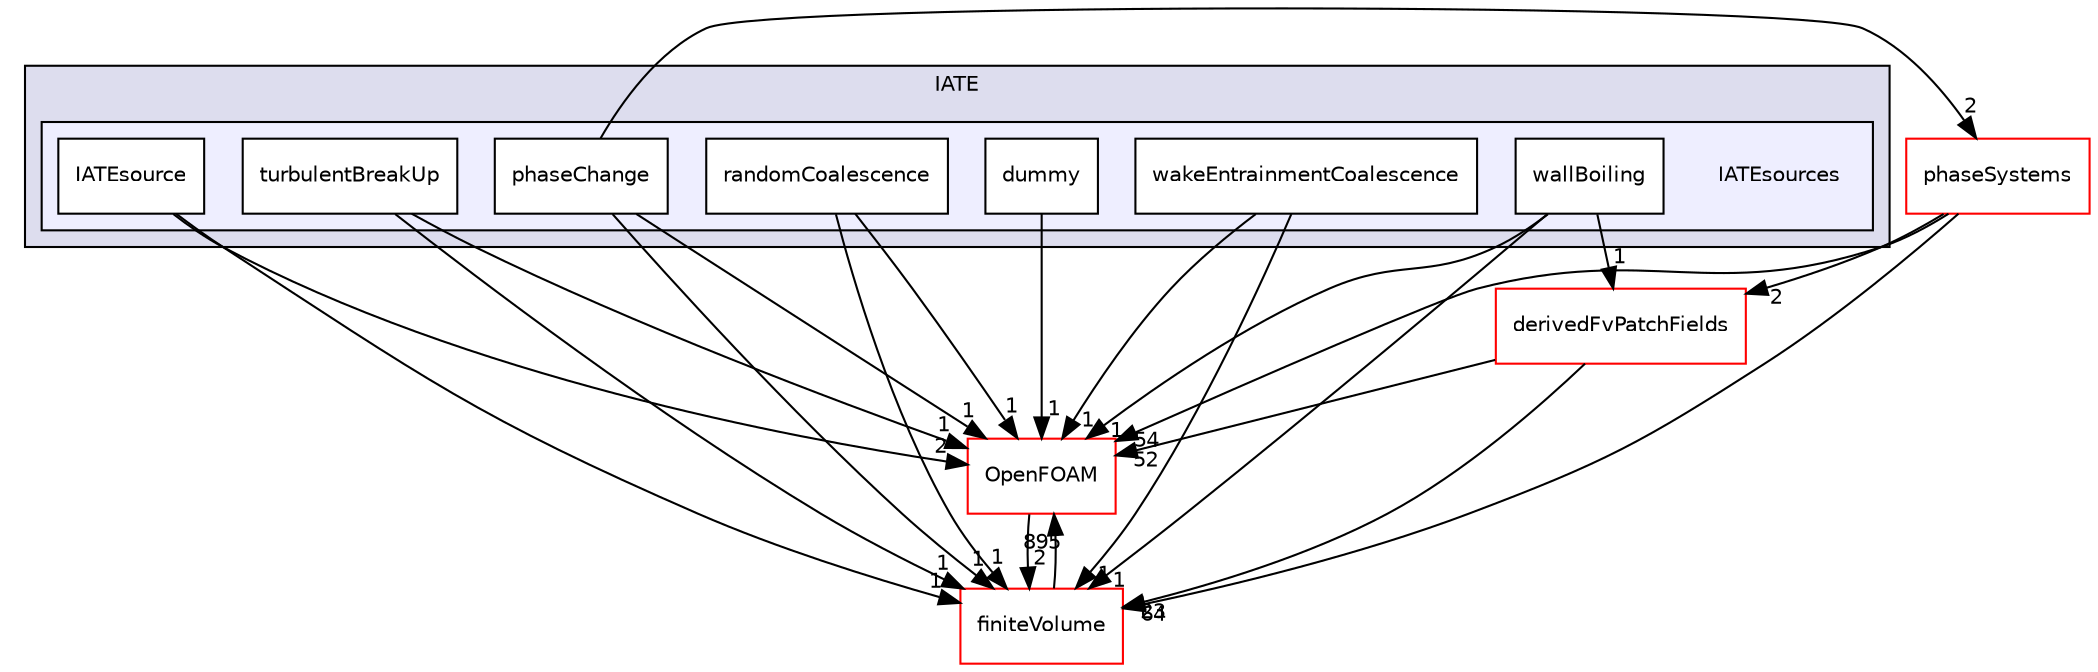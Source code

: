 digraph "src/phaseSystemModels/reactingEulerFoam/reactingTwoPhaseEulerFoam/twoPhaseSystem/diameterModels/IATE/IATEsources" {
  bgcolor=transparent;
  compound=true
  node [ fontsize="10", fontname="Helvetica"];
  edge [ labelfontsize="10", labelfontname="Helvetica"];
  subgraph clusterdir_4c717387333d633d47cbb1265b3bbfae {
    graph [ bgcolor="#ddddee", pencolor="black", label="IATE" fontname="Helvetica", fontsize="10", URL="dir_4c717387333d633d47cbb1265b3bbfae.html"]
  subgraph clusterdir_78411669d47b5e19928eafa1c2794fe4 {
    graph [ bgcolor="#eeeeff", pencolor="black", label="" URL="dir_78411669d47b5e19928eafa1c2794fe4.html"];
    dir_78411669d47b5e19928eafa1c2794fe4 [shape=plaintext label="IATEsources"];
    dir_4c1d91af01a9ddce04a65d0c38089e89 [shape=box label="dummy" color="black" fillcolor="white" style="filled" URL="dir_4c1d91af01a9ddce04a65d0c38089e89.html"];
    dir_85f6e315bc6f9f8776c8d4a414c613a6 [shape=box label="IATEsource" color="black" fillcolor="white" style="filled" URL="dir_85f6e315bc6f9f8776c8d4a414c613a6.html"];
    dir_24d444c47c60e0be217c24f66ac85ac4 [shape=box label="phaseChange" color="black" fillcolor="white" style="filled" URL="dir_24d444c47c60e0be217c24f66ac85ac4.html"];
    dir_f554adfd815c6dfede6cf2d2437a83f3 [shape=box label="randomCoalescence" color="black" fillcolor="white" style="filled" URL="dir_f554adfd815c6dfede6cf2d2437a83f3.html"];
    dir_24e0581183f54ff99b56a57e15bf8088 [shape=box label="turbulentBreakUp" color="black" fillcolor="white" style="filled" URL="dir_24e0581183f54ff99b56a57e15bf8088.html"];
    dir_e9b1211ebc0dc4b67100e82cebb2799c [shape=box label="wakeEntrainmentCoalescence" color="black" fillcolor="white" style="filled" URL="dir_e9b1211ebc0dc4b67100e82cebb2799c.html"];
    dir_a430755aa68186fee8c1d4edcf6760f0 [shape=box label="wallBoiling" color="black" fillcolor="white" style="filled" URL="dir_a430755aa68186fee8c1d4edcf6760f0.html"];
  }
  }
  dir_9bd15774b555cf7259a6fa18f99fe99b [shape=box label="finiteVolume" color="red" URL="dir_9bd15774b555cf7259a6fa18f99fe99b.html"];
  dir_264d2d6ce5df211e174aa532bbc40de4 [shape=box label="phaseSystems" color="red" URL="dir_264d2d6ce5df211e174aa532bbc40de4.html"];
  dir_b7cf47d467e63ee16b71b3cc72940979 [shape=box label="derivedFvPatchFields" color="red" URL="dir_b7cf47d467e63ee16b71b3cc72940979.html"];
  dir_c5473ff19b20e6ec4dfe5c310b3778a8 [shape=box label="OpenFOAM" color="red" URL="dir_c5473ff19b20e6ec4dfe5c310b3778a8.html"];
  dir_9bd15774b555cf7259a6fa18f99fe99b->dir_c5473ff19b20e6ec4dfe5c310b3778a8 [headlabel="895", labeldistance=1.5 headhref="dir_000814_002151.html"];
  dir_4c1d91af01a9ddce04a65d0c38089e89->dir_c5473ff19b20e6ec4dfe5c310b3778a8 [headlabel="1", labeldistance=1.5 headhref="dir_003369_002151.html"];
  dir_264d2d6ce5df211e174aa532bbc40de4->dir_9bd15774b555cf7259a6fa18f99fe99b [headlabel="64", labeldistance=1.5 headhref="dir_000851_000814.html"];
  dir_264d2d6ce5df211e174aa532bbc40de4->dir_b7cf47d467e63ee16b71b3cc72940979 [headlabel="2", labeldistance=1.5 headhref="dir_000851_001218.html"];
  dir_264d2d6ce5df211e174aa532bbc40de4->dir_c5473ff19b20e6ec4dfe5c310b3778a8 [headlabel="54", labeldistance=1.5 headhref="dir_000851_002151.html"];
  dir_24d444c47c60e0be217c24f66ac85ac4->dir_9bd15774b555cf7259a6fa18f99fe99b [headlabel="1", labeldistance=1.5 headhref="dir_003289_000814.html"];
  dir_24d444c47c60e0be217c24f66ac85ac4->dir_264d2d6ce5df211e174aa532bbc40de4 [headlabel="2", labeldistance=1.5 headhref="dir_003289_000851.html"];
  dir_24d444c47c60e0be217c24f66ac85ac4->dir_c5473ff19b20e6ec4dfe5c310b3778a8 [headlabel="1", labeldistance=1.5 headhref="dir_003289_002151.html"];
  dir_f554adfd815c6dfede6cf2d2437a83f3->dir_9bd15774b555cf7259a6fa18f99fe99b [headlabel="1", labeldistance=1.5 headhref="dir_003374_000814.html"];
  dir_f554adfd815c6dfede6cf2d2437a83f3->dir_c5473ff19b20e6ec4dfe5c310b3778a8 [headlabel="1", labeldistance=1.5 headhref="dir_003374_002151.html"];
  dir_e9b1211ebc0dc4b67100e82cebb2799c->dir_9bd15774b555cf7259a6fa18f99fe99b [headlabel="1", labeldistance=1.5 headhref="dir_003378_000814.html"];
  dir_e9b1211ebc0dc4b67100e82cebb2799c->dir_c5473ff19b20e6ec4dfe5c310b3778a8 [headlabel="1", labeldistance=1.5 headhref="dir_003378_002151.html"];
  dir_24e0581183f54ff99b56a57e15bf8088->dir_9bd15774b555cf7259a6fa18f99fe99b [headlabel="1", labeldistance=1.5 headhref="dir_003376_000814.html"];
  dir_24e0581183f54ff99b56a57e15bf8088->dir_c5473ff19b20e6ec4dfe5c310b3778a8 [headlabel="1", labeldistance=1.5 headhref="dir_003376_002151.html"];
  dir_a430755aa68186fee8c1d4edcf6760f0->dir_9bd15774b555cf7259a6fa18f99fe99b [headlabel="1", labeldistance=1.5 headhref="dir_003294_000814.html"];
  dir_a430755aa68186fee8c1d4edcf6760f0->dir_b7cf47d467e63ee16b71b3cc72940979 [headlabel="1", labeldistance=1.5 headhref="dir_003294_001218.html"];
  dir_a430755aa68186fee8c1d4edcf6760f0->dir_c5473ff19b20e6ec4dfe5c310b3778a8 [headlabel="1", labeldistance=1.5 headhref="dir_003294_002151.html"];
  dir_b7cf47d467e63ee16b71b3cc72940979->dir_9bd15774b555cf7259a6fa18f99fe99b [headlabel="23", labeldistance=1.5 headhref="dir_001218_000814.html"];
  dir_b7cf47d467e63ee16b71b3cc72940979->dir_c5473ff19b20e6ec4dfe5c310b3778a8 [headlabel="52", labeldistance=1.5 headhref="dir_001218_002151.html"];
  dir_c5473ff19b20e6ec4dfe5c310b3778a8->dir_9bd15774b555cf7259a6fa18f99fe99b [headlabel="2", labeldistance=1.5 headhref="dir_002151_000814.html"];
  dir_85f6e315bc6f9f8776c8d4a414c613a6->dir_9bd15774b555cf7259a6fa18f99fe99b [headlabel="1", labeldistance=1.5 headhref="dir_003372_000814.html"];
  dir_85f6e315bc6f9f8776c8d4a414c613a6->dir_c5473ff19b20e6ec4dfe5c310b3778a8 [headlabel="2", labeldistance=1.5 headhref="dir_003372_002151.html"];
}

